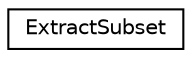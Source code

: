digraph "Graphical Class Hierarchy"
{
  edge [fontname="Helvetica",fontsize="10",labelfontname="Helvetica",labelfontsize="10"];
  node [fontname="Helvetica",fontsize="10",shape=record];
  rankdir="LR";
  Node0 [label="ExtractSubset",height=0.2,width=0.4,color="black", fillcolor="white", style="filled",URL="$classExtractSubset.html"];
}
